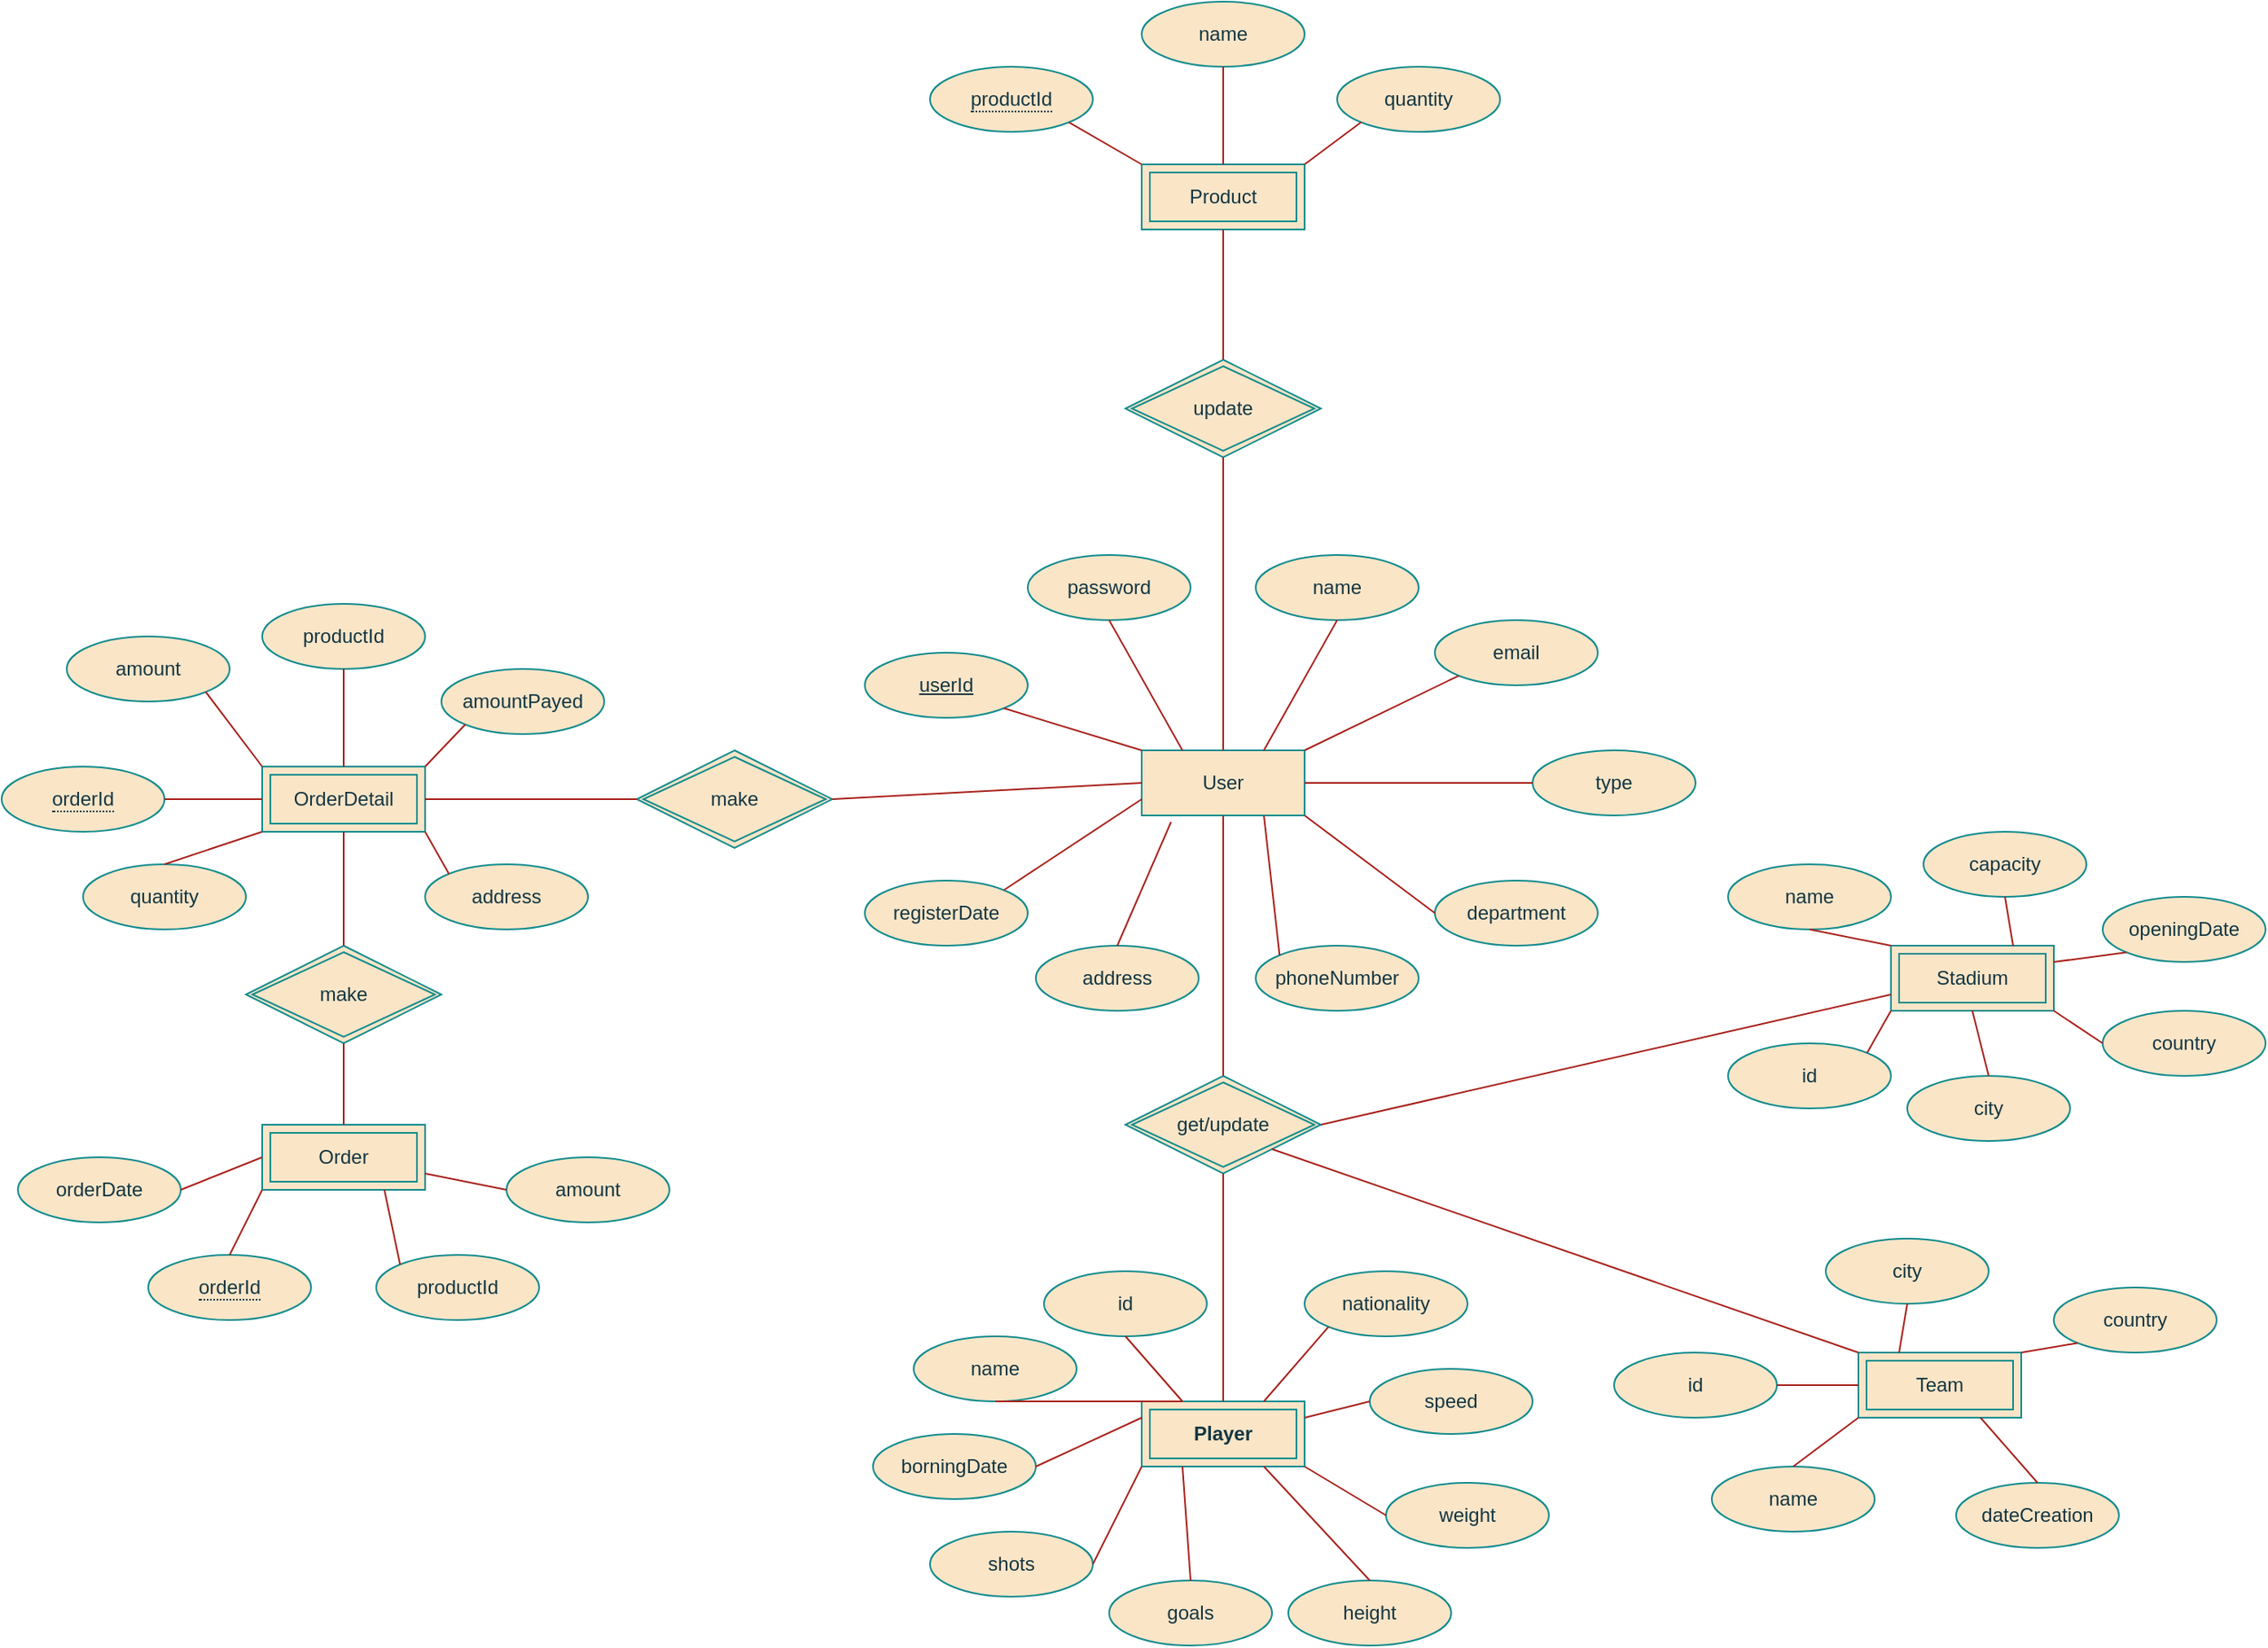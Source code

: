 <mxfile version="24.2.2" type="device">
  <diagram id="R2lEEEUBdFMjLlhIrx00" name="Page-1">
    <mxGraphModel dx="1730" dy="1560" grid="1" gridSize="10" guides="1" tooltips="1" connect="1" arrows="1" fold="1" page="1" pageScale="1" pageWidth="850" pageHeight="1100" math="0" shadow="0" extFonts="Permanent Marker^https://fonts.googleapis.com/css?family=Permanent+Marker">
      <root>
        <mxCell id="0" />
        <mxCell id="1" parent="0" />
        <mxCell id="wvMeahARw-6r3g2sjgQ3-2" value="OrderDetail" style="shape=ext;margin=3;double=1;whiteSpace=wrap;html=1;align=center;labelBackgroundColor=none;fillColor=#FAE5C7;strokeColor=#0F8B8D;fontColor=#143642;" parent="1" vertex="1">
          <mxGeometry x="-150" y="250" width="100" height="40" as="geometry" />
        </mxCell>
        <mxCell id="wvMeahARw-6r3g2sjgQ3-3" value="userId" style="ellipse;whiteSpace=wrap;html=1;align=center;fontStyle=4;labelBackgroundColor=none;fillColor=#FAE5C7;strokeColor=#0F8B8D;fontColor=#143642;" parent="1" vertex="1">
          <mxGeometry x="220" y="180" width="100" height="40" as="geometry" />
        </mxCell>
        <mxCell id="RIE68ldGOVfdl_ESXx0T-1" value="User" style="whiteSpace=wrap;html=1;align=center;labelBackgroundColor=none;fillColor=#FAE5C7;strokeColor=#0F8B8D;fontColor=#143642;" parent="1" vertex="1">
          <mxGeometry x="390" y="240" width="100" height="40" as="geometry" />
        </mxCell>
        <mxCell id="RIE68ldGOVfdl_ESXx0T-3" value="password" style="ellipse;whiteSpace=wrap;html=1;align=center;labelBackgroundColor=none;fillColor=#FAE5C7;strokeColor=#0F8B8D;fontColor=#143642;" parent="1" vertex="1">
          <mxGeometry x="320" y="120" width="100" height="40" as="geometry" />
        </mxCell>
        <mxCell id="RIE68ldGOVfdl_ESXx0T-4" value="name" style="ellipse;whiteSpace=wrap;html=1;align=center;labelBackgroundColor=none;fillColor=#FAE5C7;strokeColor=#0F8B8D;fontColor=#143642;" parent="1" vertex="1">
          <mxGeometry x="460" y="120" width="100" height="40" as="geometry" />
        </mxCell>
        <mxCell id="RIE68ldGOVfdl_ESXx0T-5" value="email" style="ellipse;whiteSpace=wrap;html=1;align=center;labelBackgroundColor=none;fillColor=#FAE5C7;strokeColor=#0F8B8D;fontColor=#143642;" parent="1" vertex="1">
          <mxGeometry x="570" y="160" width="100" height="40" as="geometry" />
        </mxCell>
        <mxCell id="RIE68ldGOVfdl_ESXx0T-6" value="registerDate" style="ellipse;whiteSpace=wrap;html=1;align=center;labelBackgroundColor=none;fillColor=#FAE5C7;strokeColor=#0F8B8D;fontColor=#143642;" parent="1" vertex="1">
          <mxGeometry x="220" y="320" width="100" height="40" as="geometry" />
        </mxCell>
        <mxCell id="RIE68ldGOVfdl_ESXx0T-7" value="address" style="ellipse;whiteSpace=wrap;html=1;align=center;labelBackgroundColor=none;fillColor=#FAE5C7;strokeColor=#0F8B8D;fontColor=#143642;" parent="1" vertex="1">
          <mxGeometry x="325" y="360" width="100" height="40" as="geometry" />
        </mxCell>
        <mxCell id="RIE68ldGOVfdl_ESXx0T-8" value="phoneNumber" style="ellipse;whiteSpace=wrap;html=1;align=center;labelBackgroundColor=none;fillColor=#FAE5C7;strokeColor=#0F8B8D;fontColor=#143642;" parent="1" vertex="1">
          <mxGeometry x="460" y="360" width="100" height="40" as="geometry" />
        </mxCell>
        <mxCell id="RIE68ldGOVfdl_ESXx0T-9" value="department" style="ellipse;whiteSpace=wrap;html=1;align=center;labelBackgroundColor=none;fillColor=#FAE5C7;strokeColor=#0F8B8D;fontColor=#143642;" parent="1" vertex="1">
          <mxGeometry x="570" y="320" width="100" height="40" as="geometry" />
        </mxCell>
        <mxCell id="RIE68ldGOVfdl_ESXx0T-10" value="type" style="ellipse;whiteSpace=wrap;html=1;align=center;labelBackgroundColor=none;fillColor=#FAE5C7;strokeColor=#0F8B8D;fontColor=#143642;" parent="1" vertex="1">
          <mxGeometry x="630" y="240" width="100" height="40" as="geometry" />
        </mxCell>
        <mxCell id="RIE68ldGOVfdl_ESXx0T-12" value="" style="endArrow=none;html=1;rounded=0;exitX=1;exitY=0;exitDx=0;exitDy=0;entryX=0;entryY=1;entryDx=0;entryDy=0;labelBackgroundColor=none;strokeColor=#A8201A;fontColor=default;" parent="1" source="RIE68ldGOVfdl_ESXx0T-1" target="RIE68ldGOVfdl_ESXx0T-5" edge="1">
          <mxGeometry relative="1" as="geometry">
            <mxPoint x="460" y="290" as="sourcePoint" />
            <mxPoint x="620" y="290" as="targetPoint" />
          </mxGeometry>
        </mxCell>
        <mxCell id="RIE68ldGOVfdl_ESXx0T-13" value="" style="endArrow=none;html=1;rounded=0;exitX=1;exitY=0.5;exitDx=0;exitDy=0;entryX=0;entryY=0.5;entryDx=0;entryDy=0;labelBackgroundColor=none;strokeColor=#A8201A;fontColor=default;" parent="1" source="RIE68ldGOVfdl_ESXx0T-1" target="RIE68ldGOVfdl_ESXx0T-10" edge="1">
          <mxGeometry relative="1" as="geometry">
            <mxPoint x="500" y="260" as="sourcePoint" />
            <mxPoint x="595" y="204" as="targetPoint" />
          </mxGeometry>
        </mxCell>
        <mxCell id="RIE68ldGOVfdl_ESXx0T-14" value="" style="endArrow=none;html=1;rounded=0;exitX=1;exitY=1;exitDx=0;exitDy=0;entryX=0;entryY=0.5;entryDx=0;entryDy=0;labelBackgroundColor=none;strokeColor=#A8201A;fontColor=default;" parent="1" source="RIE68ldGOVfdl_ESXx0T-1" target="RIE68ldGOVfdl_ESXx0T-9" edge="1">
          <mxGeometry relative="1" as="geometry">
            <mxPoint x="500" y="280" as="sourcePoint" />
            <mxPoint x="640" y="270" as="targetPoint" />
          </mxGeometry>
        </mxCell>
        <mxCell id="RIE68ldGOVfdl_ESXx0T-15" value="" style="endArrow=none;html=1;rounded=0;exitX=0.75;exitY=1;exitDx=0;exitDy=0;entryX=0;entryY=0;entryDx=0;entryDy=0;labelBackgroundColor=none;strokeColor=#A8201A;fontColor=default;" parent="1" source="RIE68ldGOVfdl_ESXx0T-1" target="RIE68ldGOVfdl_ESXx0T-8" edge="1">
          <mxGeometry relative="1" as="geometry">
            <mxPoint x="500" y="300" as="sourcePoint" />
            <mxPoint x="580" y="350" as="targetPoint" />
          </mxGeometry>
        </mxCell>
        <mxCell id="RIE68ldGOVfdl_ESXx0T-16" value="" style="endArrow=none;html=1;rounded=0;exitX=0.18;exitY=1.1;exitDx=0;exitDy=0;entryX=0.5;entryY=0;entryDx=0;entryDy=0;exitPerimeter=0;labelBackgroundColor=none;strokeColor=#A8201A;fontColor=default;" parent="1" source="RIE68ldGOVfdl_ESXx0T-1" target="RIE68ldGOVfdl_ESXx0T-7" edge="1">
          <mxGeometry relative="1" as="geometry">
            <mxPoint x="475" y="300" as="sourcePoint" />
            <mxPoint x="485" y="376" as="targetPoint" />
          </mxGeometry>
        </mxCell>
        <mxCell id="RIE68ldGOVfdl_ESXx0T-17" value="" style="endArrow=none;html=1;rounded=0;exitX=0;exitY=0.75;exitDx=0;exitDy=0;entryX=1;entryY=0;entryDx=0;entryDy=0;labelBackgroundColor=none;strokeColor=#A8201A;fontColor=default;" parent="1" source="RIE68ldGOVfdl_ESXx0T-1" target="RIE68ldGOVfdl_ESXx0T-6" edge="1">
          <mxGeometry relative="1" as="geometry">
            <mxPoint x="418" y="304" as="sourcePoint" />
            <mxPoint x="385" y="370" as="targetPoint" />
          </mxGeometry>
        </mxCell>
        <mxCell id="RIE68ldGOVfdl_ESXx0T-18" value="" style="endArrow=none;html=1;rounded=0;exitX=0;exitY=0;exitDx=0;exitDy=0;entryX=1;entryY=1;entryDx=0;entryDy=0;labelBackgroundColor=none;strokeColor=#A8201A;fontColor=default;" parent="1" source="RIE68ldGOVfdl_ESXx0T-1" target="wvMeahARw-6r3g2sjgQ3-3" edge="1">
          <mxGeometry relative="1" as="geometry">
            <mxPoint x="400" y="290" as="sourcePoint" />
            <mxPoint x="320" y="250" as="targetPoint" />
          </mxGeometry>
        </mxCell>
        <mxCell id="RIE68ldGOVfdl_ESXx0T-19" value="" style="endArrow=none;html=1;rounded=0;exitX=0.25;exitY=0;exitDx=0;exitDy=0;entryX=0.5;entryY=1;entryDx=0;entryDy=0;labelBackgroundColor=none;strokeColor=#A8201A;fontColor=default;" parent="1" source="RIE68ldGOVfdl_ESXx0T-1" target="RIE68ldGOVfdl_ESXx0T-3" edge="1">
          <mxGeometry relative="1" as="geometry">
            <mxPoint x="400" y="260" as="sourcePoint" />
            <mxPoint x="315" y="224" as="targetPoint" />
          </mxGeometry>
        </mxCell>
        <mxCell id="RIE68ldGOVfdl_ESXx0T-20" value="" style="endArrow=none;html=1;rounded=0;exitX=0.75;exitY=0;exitDx=0;exitDy=0;entryX=0.5;entryY=1;entryDx=0;entryDy=0;labelBackgroundColor=none;strokeColor=#A8201A;fontColor=default;" parent="1" source="RIE68ldGOVfdl_ESXx0T-1" target="RIE68ldGOVfdl_ESXx0T-4" edge="1">
          <mxGeometry relative="1" as="geometry">
            <mxPoint x="410" y="270" as="sourcePoint" />
            <mxPoint x="325" y="234" as="targetPoint" />
          </mxGeometry>
        </mxCell>
        <mxCell id="wvMeahARw-6r3g2sjgQ3-4" value="&lt;span style=&quot;border-bottom: 1px dotted&quot;&gt;orderId&lt;/span&gt;" style="ellipse;whiteSpace=wrap;html=1;align=center;labelBackgroundColor=none;fillColor=#FAE5C7;strokeColor=#0F8B8D;fontColor=#143642;" parent="1" vertex="1">
          <mxGeometry x="-310" y="250" width="100" height="40" as="geometry" />
        </mxCell>
        <mxCell id="wvMeahARw-6r3g2sjgQ3-5" value="productId" style="ellipse;whiteSpace=wrap;html=1;align=center;labelBackgroundColor=none;fillColor=#FAE5C7;strokeColor=#0F8B8D;fontColor=#143642;" parent="1" vertex="1">
          <mxGeometry x="-150" y="150" width="100" height="40" as="geometry" />
        </mxCell>
        <mxCell id="wvMeahARw-6r3g2sjgQ3-7" value="amountPayed" style="ellipse;whiteSpace=wrap;html=1;align=center;labelBackgroundColor=none;fillColor=#FAE5C7;strokeColor=#0F8B8D;fontColor=#143642;" parent="1" vertex="1">
          <mxGeometry x="-40" y="190" width="100" height="40" as="geometry" />
        </mxCell>
        <mxCell id="wvMeahARw-6r3g2sjgQ3-8" value="Order" style="shape=ext;margin=3;double=1;whiteSpace=wrap;html=1;align=center;labelBackgroundColor=none;fillColor=#FAE5C7;strokeColor=#0F8B8D;fontColor=#143642;" parent="1" vertex="1">
          <mxGeometry x="-150" y="470" width="100" height="40" as="geometry" />
        </mxCell>
        <mxCell id="wvMeahARw-6r3g2sjgQ3-9" value="&lt;span style=&quot;border-bottom: 1px dotted&quot;&gt;orderId&lt;/span&gt;" style="ellipse;whiteSpace=wrap;html=1;align=center;labelBackgroundColor=none;fillColor=#FAE5C7;strokeColor=#0F8B8D;fontColor=#143642;" parent="1" vertex="1">
          <mxGeometry x="-220" y="550" width="100" height="40" as="geometry" />
        </mxCell>
        <mxCell id="wvMeahARw-6r3g2sjgQ3-10" value="productId" style="ellipse;whiteSpace=wrap;html=1;align=center;labelBackgroundColor=none;fillColor=#FAE5C7;strokeColor=#0F8B8D;fontColor=#143642;" parent="1" vertex="1">
          <mxGeometry x="-80" y="550" width="100" height="40" as="geometry" />
        </mxCell>
        <mxCell id="wvMeahARw-6r3g2sjgQ3-11" value="orderDate" style="ellipse;whiteSpace=wrap;html=1;align=center;labelBackgroundColor=none;fillColor=#FAE5C7;strokeColor=#0F8B8D;fontColor=#143642;" parent="1" vertex="1">
          <mxGeometry x="-300" y="490" width="100" height="40" as="geometry" />
        </mxCell>
        <mxCell id="wvMeahARw-6r3g2sjgQ3-12" value="amount" style="ellipse;whiteSpace=wrap;html=1;align=center;labelBackgroundColor=none;fillColor=#FAE5C7;strokeColor=#0F8B8D;fontColor=#143642;" parent="1" vertex="1">
          <mxGeometry y="490" width="100" height="40" as="geometry" />
        </mxCell>
        <mxCell id="wvMeahARw-6r3g2sjgQ3-13" value="quantity" style="ellipse;whiteSpace=wrap;html=1;align=center;labelBackgroundColor=none;fillColor=#FAE5C7;strokeColor=#0F8B8D;fontColor=#143642;" parent="1" vertex="1">
          <mxGeometry x="-260" y="310" width="100" height="40" as="geometry" />
        </mxCell>
        <mxCell id="wvMeahARw-6r3g2sjgQ3-14" value="address" style="ellipse;whiteSpace=wrap;html=1;align=center;labelBackgroundColor=none;fillColor=#FAE5C7;strokeColor=#0F8B8D;fontColor=#143642;" parent="1" vertex="1">
          <mxGeometry x="-50" y="310" width="100" height="40" as="geometry" />
        </mxCell>
        <mxCell id="wvMeahARw-6r3g2sjgQ3-16" value="amount" style="ellipse;whiteSpace=wrap;html=1;align=center;labelBackgroundColor=none;fillColor=#FAE5C7;strokeColor=#0F8B8D;fontColor=#143642;" parent="1" vertex="1">
          <mxGeometry x="-270" y="170" width="100" height="40" as="geometry" />
        </mxCell>
        <mxCell id="wvMeahARw-6r3g2sjgQ3-18" value="" style="endArrow=none;html=1;rounded=0;exitX=1;exitY=1;exitDx=0;exitDy=0;entryX=0;entryY=0;entryDx=0;entryDy=0;labelBackgroundColor=none;strokeColor=#A8201A;fontColor=default;" parent="1" source="wvMeahARw-6r3g2sjgQ3-2" target="wvMeahARw-6r3g2sjgQ3-14" edge="1">
          <mxGeometry relative="1" as="geometry">
            <mxPoint x="-40" y="310" as="sourcePoint" />
            <mxPoint x="120" y="310" as="targetPoint" />
          </mxGeometry>
        </mxCell>
        <mxCell id="wvMeahARw-6r3g2sjgQ3-19" value="" style="endArrow=none;html=1;rounded=0;exitX=0;exitY=1;exitDx=0;exitDy=0;entryX=0.5;entryY=0;entryDx=0;entryDy=0;labelBackgroundColor=none;strokeColor=#A8201A;fontColor=default;" parent="1" source="wvMeahARw-6r3g2sjgQ3-2" target="wvMeahARw-6r3g2sjgQ3-13" edge="1">
          <mxGeometry relative="1" as="geometry">
            <mxPoint x="-40" y="300" as="sourcePoint" />
            <mxPoint x="-25" y="326" as="targetPoint" />
          </mxGeometry>
        </mxCell>
        <mxCell id="wvMeahARw-6r3g2sjgQ3-20" value="" style="endArrow=none;html=1;rounded=0;exitX=0;exitY=0.5;exitDx=0;exitDy=0;entryX=1;entryY=0.5;entryDx=0;entryDy=0;labelBackgroundColor=none;strokeColor=#A8201A;fontColor=default;" parent="1" source="wvMeahARw-6r3g2sjgQ3-2" target="wvMeahARw-6r3g2sjgQ3-4" edge="1">
          <mxGeometry relative="1" as="geometry">
            <mxPoint x="-140" y="300" as="sourcePoint" />
            <mxPoint x="-200" y="320" as="targetPoint" />
          </mxGeometry>
        </mxCell>
        <mxCell id="wvMeahARw-6r3g2sjgQ3-21" value="" style="endArrow=none;html=1;rounded=0;exitX=0;exitY=0;exitDx=0;exitDy=0;entryX=1;entryY=1;entryDx=0;entryDy=0;labelBackgroundColor=none;strokeColor=#A8201A;fontColor=default;" parent="1" source="wvMeahARw-6r3g2sjgQ3-2" target="wvMeahARw-6r3g2sjgQ3-16" edge="1">
          <mxGeometry relative="1" as="geometry">
            <mxPoint x="-140" y="280" as="sourcePoint" />
            <mxPoint x="-200" y="280" as="targetPoint" />
          </mxGeometry>
        </mxCell>
        <mxCell id="wvMeahARw-6r3g2sjgQ3-22" value="" style="endArrow=none;html=1;rounded=0;exitX=0.5;exitY=0;exitDx=0;exitDy=0;entryX=0.5;entryY=1;entryDx=0;entryDy=0;labelBackgroundColor=none;strokeColor=#A8201A;fontColor=default;" parent="1" source="wvMeahARw-6r3g2sjgQ3-2" target="wvMeahARw-6r3g2sjgQ3-5" edge="1">
          <mxGeometry relative="1" as="geometry">
            <mxPoint x="-140" y="260" as="sourcePoint" />
            <mxPoint x="-175" y="214" as="targetPoint" />
          </mxGeometry>
        </mxCell>
        <mxCell id="wvMeahARw-6r3g2sjgQ3-23" value="" style="endArrow=none;html=1;rounded=0;exitX=1;exitY=0;exitDx=0;exitDy=0;entryX=0;entryY=1;entryDx=0;entryDy=0;labelBackgroundColor=none;strokeColor=#A8201A;fontColor=default;" parent="1" source="wvMeahARw-6r3g2sjgQ3-2" target="wvMeahARw-6r3g2sjgQ3-7" edge="1">
          <mxGeometry relative="1" as="geometry">
            <mxPoint x="-90" y="260" as="sourcePoint" />
            <mxPoint x="-90" y="200" as="targetPoint" />
          </mxGeometry>
        </mxCell>
        <mxCell id="wvMeahARw-6r3g2sjgQ3-24" value="" style="endArrow=none;html=1;rounded=0;exitX=1;exitY=0.5;exitDx=0;exitDy=0;entryX=0;entryY=0.5;entryDx=0;entryDy=0;labelBackgroundColor=none;strokeColor=#A8201A;fontColor=default;" parent="1" source="wvMeahARw-6r3g2sjgQ3-11" target="wvMeahARw-6r3g2sjgQ3-8" edge="1">
          <mxGeometry relative="1" as="geometry">
            <mxPoint x="-90" y="420" as="sourcePoint" />
            <mxPoint x="-30" y="460" as="targetPoint" />
          </mxGeometry>
        </mxCell>
        <mxCell id="wvMeahARw-6r3g2sjgQ3-25" value="" style="endArrow=none;html=1;rounded=0;exitX=0.5;exitY=0;exitDx=0;exitDy=0;entryX=0;entryY=1;entryDx=0;entryDy=0;labelBackgroundColor=none;strokeColor=#A8201A;fontColor=default;" parent="1" source="wvMeahARw-6r3g2sjgQ3-9" target="wvMeahARw-6r3g2sjgQ3-8" edge="1">
          <mxGeometry relative="1" as="geometry">
            <mxPoint x="-190" y="520" as="sourcePoint" />
            <mxPoint x="-130" y="520" as="targetPoint" />
          </mxGeometry>
        </mxCell>
        <mxCell id="wvMeahARw-6r3g2sjgQ3-26" value="" style="endArrow=none;html=1;rounded=0;exitX=0;exitY=0;exitDx=0;exitDy=0;entryX=0.75;entryY=1;entryDx=0;entryDy=0;labelBackgroundColor=none;strokeColor=#A8201A;fontColor=default;" parent="1" source="wvMeahARw-6r3g2sjgQ3-10" target="wvMeahARw-6r3g2sjgQ3-8" edge="1">
          <mxGeometry relative="1" as="geometry">
            <mxPoint x="-160" y="560" as="sourcePoint" />
            <mxPoint x="-140" y="520" as="targetPoint" />
          </mxGeometry>
        </mxCell>
        <mxCell id="wvMeahARw-6r3g2sjgQ3-27" value="" style="endArrow=none;html=1;rounded=0;exitX=0;exitY=0.5;exitDx=0;exitDy=0;entryX=1;entryY=0.75;entryDx=0;entryDy=0;labelBackgroundColor=none;strokeColor=#A8201A;fontColor=default;" parent="1" source="wvMeahARw-6r3g2sjgQ3-12" target="wvMeahARw-6r3g2sjgQ3-8" edge="1">
          <mxGeometry relative="1" as="geometry">
            <mxPoint x="-55" y="566" as="sourcePoint" />
            <mxPoint x="-65" y="520" as="targetPoint" />
          </mxGeometry>
        </mxCell>
        <mxCell id="wvMeahARw-6r3g2sjgQ3-28" value="make" style="shape=rhombus;double=1;perimeter=rhombusPerimeter;whiteSpace=wrap;html=1;align=center;labelBackgroundColor=none;fillColor=#FAE5C7;strokeColor=#0F8B8D;fontColor=#143642;" parent="1" vertex="1">
          <mxGeometry x="-160" y="360" width="120" height="60" as="geometry" />
        </mxCell>
        <mxCell id="wvMeahARw-6r3g2sjgQ3-29" value="make" style="shape=rhombus;double=1;perimeter=rhombusPerimeter;whiteSpace=wrap;html=1;align=center;labelBackgroundColor=none;fillColor=#FAE5C7;strokeColor=#0F8B8D;fontColor=#143642;" parent="1" vertex="1">
          <mxGeometry x="80" y="240" width="120" height="60" as="geometry" />
        </mxCell>
        <mxCell id="wvMeahARw-6r3g2sjgQ3-30" value="" style="endArrow=none;html=1;rounded=0;exitX=0.5;exitY=0;exitDx=0;exitDy=0;entryX=0.5;entryY=1;entryDx=0;entryDy=0;labelBackgroundColor=none;strokeColor=#A8201A;fontColor=default;" parent="1" source="wvMeahARw-6r3g2sjgQ3-8" target="wvMeahARw-6r3g2sjgQ3-28" edge="1">
          <mxGeometry relative="1" as="geometry">
            <mxPoint x="-40" y="370" as="sourcePoint" />
            <mxPoint x="120" y="370" as="targetPoint" />
          </mxGeometry>
        </mxCell>
        <mxCell id="wvMeahARw-6r3g2sjgQ3-31" value="" style="endArrow=none;html=1;rounded=0;exitX=0.5;exitY=0;exitDx=0;exitDy=0;entryX=0.5;entryY=1;entryDx=0;entryDy=0;labelBackgroundColor=none;strokeColor=#A8201A;fontColor=default;" parent="1" source="wvMeahARw-6r3g2sjgQ3-28" target="wvMeahARw-6r3g2sjgQ3-2" edge="1">
          <mxGeometry relative="1" as="geometry">
            <mxPoint x="-90" y="480" as="sourcePoint" />
            <mxPoint x="-90" y="430" as="targetPoint" />
          </mxGeometry>
        </mxCell>
        <mxCell id="wvMeahARw-6r3g2sjgQ3-32" value="" style="endArrow=none;html=1;rounded=0;exitX=1;exitY=0.5;exitDx=0;exitDy=0;entryX=0;entryY=0.5;entryDx=0;entryDy=0;labelBackgroundColor=none;strokeColor=#A8201A;fontColor=default;" parent="1" source="wvMeahARw-6r3g2sjgQ3-2" target="wvMeahARw-6r3g2sjgQ3-29" edge="1">
          <mxGeometry relative="1" as="geometry">
            <mxPoint x="-130" y="340" as="sourcePoint" />
            <mxPoint x="-130" y="270" as="targetPoint" />
          </mxGeometry>
        </mxCell>
        <mxCell id="wvMeahARw-6r3g2sjgQ3-33" value="" style="endArrow=none;html=1;rounded=0;entryX=0;entryY=0.5;entryDx=0;entryDy=0;exitX=1;exitY=0.5;exitDx=0;exitDy=0;labelBackgroundColor=none;strokeColor=#A8201A;fontColor=default;" parent="1" source="wvMeahARw-6r3g2sjgQ3-29" target="RIE68ldGOVfdl_ESXx0T-1" edge="1">
          <mxGeometry relative="1" as="geometry">
            <mxPoint x="200" y="280" as="sourcePoint" />
            <mxPoint x="330" y="280" as="targetPoint" />
          </mxGeometry>
        </mxCell>
        <mxCell id="wvMeahARw-6r3g2sjgQ3-34" value="Product" style="shape=ext;margin=3;double=1;whiteSpace=wrap;html=1;align=center;labelBackgroundColor=none;fillColor=#FAE5C7;strokeColor=#0F8B8D;fontColor=#143642;" parent="1" vertex="1">
          <mxGeometry x="390" y="-120" width="100" height="40" as="geometry" />
        </mxCell>
        <mxCell id="wvMeahARw-6r3g2sjgQ3-35" value="&lt;span style=&quot;border-bottom: 1px dotted&quot;&gt;productId&lt;/span&gt;" style="ellipse;whiteSpace=wrap;html=1;align=center;labelBackgroundColor=none;fillColor=#FAE5C7;strokeColor=#0F8B8D;fontColor=#143642;" parent="1" vertex="1">
          <mxGeometry x="260" y="-180" width="100" height="40" as="geometry" />
        </mxCell>
        <mxCell id="wvMeahARw-6r3g2sjgQ3-36" value="name" style="ellipse;whiteSpace=wrap;html=1;align=center;labelBackgroundColor=none;fillColor=#FAE5C7;strokeColor=#0F8B8D;fontColor=#143642;" parent="1" vertex="1">
          <mxGeometry x="390" y="-220" width="100" height="40" as="geometry" />
        </mxCell>
        <mxCell id="wvMeahARw-6r3g2sjgQ3-37" value="quantity" style="ellipse;whiteSpace=wrap;html=1;align=center;labelBackgroundColor=none;fillColor=#FAE5C7;strokeColor=#0F8B8D;fontColor=#143642;" parent="1" vertex="1">
          <mxGeometry x="510" y="-180" width="100" height="40" as="geometry" />
        </mxCell>
        <mxCell id="wvMeahARw-6r3g2sjgQ3-38" value="" style="endArrow=none;html=1;rounded=0;entryX=0;entryY=1;entryDx=0;entryDy=0;exitX=1;exitY=0;exitDx=0;exitDy=0;labelBackgroundColor=none;strokeColor=#A8201A;fontColor=default;" parent="1" source="wvMeahARw-6r3g2sjgQ3-34" target="wvMeahARw-6r3g2sjgQ3-37" edge="1">
          <mxGeometry relative="1" as="geometry">
            <mxPoint x="430" y="-110" as="sourcePoint" />
            <mxPoint x="590" y="-110" as="targetPoint" />
          </mxGeometry>
        </mxCell>
        <mxCell id="wvMeahARw-6r3g2sjgQ3-39" value="" style="endArrow=none;html=1;rounded=0;entryX=0.5;entryY=1;entryDx=0;entryDy=0;exitX=0.5;exitY=0;exitDx=0;exitDy=0;labelBackgroundColor=none;strokeColor=#A8201A;fontColor=default;" parent="1" source="wvMeahARw-6r3g2sjgQ3-34" target="wvMeahARw-6r3g2sjgQ3-36" edge="1">
          <mxGeometry relative="1" as="geometry">
            <mxPoint x="500" y="-110" as="sourcePoint" />
            <mxPoint x="535" y="-136" as="targetPoint" />
          </mxGeometry>
        </mxCell>
        <mxCell id="wvMeahARw-6r3g2sjgQ3-40" value="" style="endArrow=none;html=1;rounded=0;entryX=1;entryY=1;entryDx=0;entryDy=0;exitX=0;exitY=0;exitDx=0;exitDy=0;labelBackgroundColor=none;strokeColor=#A8201A;fontColor=default;" parent="1" source="wvMeahARw-6r3g2sjgQ3-34" target="wvMeahARw-6r3g2sjgQ3-35" edge="1">
          <mxGeometry relative="1" as="geometry">
            <mxPoint x="450" y="-110" as="sourcePoint" />
            <mxPoint x="450" y="-170" as="targetPoint" />
          </mxGeometry>
        </mxCell>
        <mxCell id="wvMeahARw-6r3g2sjgQ3-41" value="update" style="shape=rhombus;double=1;perimeter=rhombusPerimeter;whiteSpace=wrap;html=1;align=center;labelBackgroundColor=none;fillColor=#FAE5C7;strokeColor=#0F8B8D;fontColor=#143642;" parent="1" vertex="1">
          <mxGeometry x="380" width="120" height="60" as="geometry" />
        </mxCell>
        <mxCell id="wvMeahARw-6r3g2sjgQ3-42" value="" style="endArrow=none;html=1;rounded=0;entryX=0.5;entryY=1;entryDx=0;entryDy=0;exitX=0.5;exitY=0;exitDx=0;exitDy=0;labelBackgroundColor=none;strokeColor=#A8201A;fontColor=default;" parent="1" source="wvMeahARw-6r3g2sjgQ3-41" target="wvMeahARw-6r3g2sjgQ3-34" edge="1">
          <mxGeometry relative="1" as="geometry">
            <mxPoint x="360" y="60" as="sourcePoint" />
            <mxPoint x="520" y="60" as="targetPoint" />
          </mxGeometry>
        </mxCell>
        <mxCell id="wvMeahARw-6r3g2sjgQ3-43" value="" style="endArrow=none;html=1;rounded=0;entryX=0.5;entryY=1;entryDx=0;entryDy=0;exitX=0.5;exitY=0;exitDx=0;exitDy=0;labelBackgroundColor=none;strokeColor=#A8201A;fontColor=default;" parent="1" source="RIE68ldGOVfdl_ESXx0T-1" target="wvMeahARw-6r3g2sjgQ3-41" edge="1">
          <mxGeometry relative="1" as="geometry">
            <mxPoint x="450" y="10" as="sourcePoint" />
            <mxPoint x="450" y="-70" as="targetPoint" />
          </mxGeometry>
        </mxCell>
        <mxCell id="wvMeahARw-6r3g2sjgQ3-44" value="Player" style="shape=ext;margin=3;double=1;whiteSpace=wrap;html=1;align=center;fontStyle=1;labelBackgroundColor=none;fillColor=#FAE5C7;strokeColor=#0F8B8D;fontColor=#143642;" parent="1" vertex="1">
          <mxGeometry x="390" y="640" width="100" height="40" as="geometry" />
        </mxCell>
        <mxCell id="wvMeahARw-6r3g2sjgQ3-45" value="get/update" style="shape=rhombus;double=1;perimeter=rhombusPerimeter;whiteSpace=wrap;html=1;align=center;labelBackgroundColor=none;fillColor=#FAE5C7;strokeColor=#0F8B8D;fontColor=#143642;" parent="1" vertex="1">
          <mxGeometry x="380" y="440" width="120" height="60" as="geometry" />
        </mxCell>
        <mxCell id="wvMeahARw-6r3g2sjgQ3-46" value="Stadium" style="shape=ext;margin=3;double=1;whiteSpace=wrap;html=1;align=center;labelBackgroundColor=none;fillColor=#FAE5C7;strokeColor=#0F8B8D;fontColor=#143642;" parent="1" vertex="1">
          <mxGeometry x="850" y="360" width="100" height="40" as="geometry" />
        </mxCell>
        <mxCell id="wvMeahARw-6r3g2sjgQ3-47" value="Team" style="shape=ext;margin=3;double=1;whiteSpace=wrap;html=1;align=center;labelBackgroundColor=none;fillColor=#FAE5C7;strokeColor=#0F8B8D;fontColor=#143642;" parent="1" vertex="1">
          <mxGeometry x="830" y="610" width="100" height="40" as="geometry" />
        </mxCell>
        <mxCell id="wvMeahARw-6r3g2sjgQ3-49" value="name" style="ellipse;whiteSpace=wrap;html=1;align=center;labelBackgroundColor=none;fillColor=#FAE5C7;strokeColor=#0F8B8D;fontColor=#143642;" parent="1" vertex="1">
          <mxGeometry x="250" y="600" width="100" height="40" as="geometry" />
        </mxCell>
        <mxCell id="wvMeahARw-6r3g2sjgQ3-50" value="borningDate" style="ellipse;whiteSpace=wrap;html=1;align=center;labelBackgroundColor=none;fillColor=#FAE5C7;strokeColor=#0F8B8D;fontColor=#143642;" parent="1" vertex="1">
          <mxGeometry x="225" y="660" width="100" height="40" as="geometry" />
        </mxCell>
        <mxCell id="wvMeahARw-6r3g2sjgQ3-51" value="shots" style="ellipse;whiteSpace=wrap;html=1;align=center;labelBackgroundColor=none;fillColor=#FAE5C7;strokeColor=#0F8B8D;fontColor=#143642;" parent="1" vertex="1">
          <mxGeometry x="260" y="720" width="100" height="40" as="geometry" />
        </mxCell>
        <mxCell id="wvMeahARw-6r3g2sjgQ3-52" value="goals" style="ellipse;whiteSpace=wrap;html=1;align=center;labelBackgroundColor=none;fillColor=#FAE5C7;strokeColor=#0F8B8D;fontColor=#143642;" parent="1" vertex="1">
          <mxGeometry x="370" y="750" width="100" height="40" as="geometry" />
        </mxCell>
        <mxCell id="wvMeahARw-6r3g2sjgQ3-53" value="height" style="ellipse;whiteSpace=wrap;html=1;align=center;labelBackgroundColor=none;fillColor=#FAE5C7;strokeColor=#0F8B8D;fontColor=#143642;" parent="1" vertex="1">
          <mxGeometry x="480" y="750" width="100" height="40" as="geometry" />
        </mxCell>
        <mxCell id="wvMeahARw-6r3g2sjgQ3-54" value="weight" style="ellipse;whiteSpace=wrap;html=1;align=center;labelBackgroundColor=none;fillColor=#FAE5C7;strokeColor=#0F8B8D;fontColor=#143642;" parent="1" vertex="1">
          <mxGeometry x="540" y="690" width="100" height="40" as="geometry" />
        </mxCell>
        <mxCell id="wvMeahARw-6r3g2sjgQ3-55" value="speed" style="ellipse;whiteSpace=wrap;html=1;align=center;labelBackgroundColor=none;fillColor=#FAE5C7;strokeColor=#0F8B8D;fontColor=#143642;" parent="1" vertex="1">
          <mxGeometry x="530" y="620" width="100" height="40" as="geometry" />
        </mxCell>
        <mxCell id="wvMeahARw-6r3g2sjgQ3-56" value="nationality" style="ellipse;whiteSpace=wrap;html=1;align=center;labelBackgroundColor=none;fillColor=#FAE5C7;strokeColor=#0F8B8D;fontColor=#143642;" parent="1" vertex="1">
          <mxGeometry x="490" y="560" width="100" height="40" as="geometry" />
        </mxCell>
        <mxCell id="wvMeahARw-6r3g2sjgQ3-57" value="" style="endArrow=none;html=1;rounded=0;entryX=0;entryY=1;entryDx=0;entryDy=0;exitX=0.75;exitY=0;exitDx=0;exitDy=0;labelBackgroundColor=none;strokeColor=#A8201A;fontColor=default;" parent="1" source="wvMeahARw-6r3g2sjgQ3-44" target="wvMeahARw-6r3g2sjgQ3-56" edge="1">
          <mxGeometry relative="1" as="geometry">
            <mxPoint x="340" y="650" as="sourcePoint" />
            <mxPoint x="500" y="650" as="targetPoint" />
          </mxGeometry>
        </mxCell>
        <mxCell id="wvMeahARw-6r3g2sjgQ3-58" value="" style="endArrow=none;html=1;rounded=0;entryX=0;entryY=0.5;entryDx=0;entryDy=0;exitX=1;exitY=0.25;exitDx=0;exitDy=0;labelBackgroundColor=none;strokeColor=#A8201A;fontColor=default;" parent="1" source="wvMeahARw-6r3g2sjgQ3-44" target="wvMeahARw-6r3g2sjgQ3-55" edge="1">
          <mxGeometry relative="1" as="geometry">
            <mxPoint x="475" y="650" as="sourcePoint" />
            <mxPoint x="515" y="604" as="targetPoint" />
          </mxGeometry>
        </mxCell>
        <mxCell id="wvMeahARw-6r3g2sjgQ3-59" value="" style="endArrow=none;html=1;rounded=0;entryX=0;entryY=0.5;entryDx=0;entryDy=0;exitX=1;exitY=1;exitDx=0;exitDy=0;labelBackgroundColor=none;strokeColor=#A8201A;fontColor=default;" parent="1" source="wvMeahARw-6r3g2sjgQ3-44" target="wvMeahARw-6r3g2sjgQ3-54" edge="1">
          <mxGeometry relative="1" as="geometry">
            <mxPoint x="500" y="650" as="sourcePoint" />
            <mxPoint x="540" y="650" as="targetPoint" />
          </mxGeometry>
        </mxCell>
        <mxCell id="wvMeahARw-6r3g2sjgQ3-60" value="" style="endArrow=none;html=1;rounded=0;entryX=0.5;entryY=0;entryDx=0;entryDy=0;exitX=0.75;exitY=1;exitDx=0;exitDy=0;labelBackgroundColor=none;strokeColor=#A8201A;fontColor=default;" parent="1" source="wvMeahARw-6r3g2sjgQ3-44" target="wvMeahARw-6r3g2sjgQ3-53" edge="1">
          <mxGeometry relative="1" as="geometry">
            <mxPoint x="500" y="690" as="sourcePoint" />
            <mxPoint x="550" y="720" as="targetPoint" />
          </mxGeometry>
        </mxCell>
        <mxCell id="wvMeahARw-6r3g2sjgQ3-61" value="" style="endArrow=none;html=1;rounded=0;entryX=0.5;entryY=0;entryDx=0;entryDy=0;exitX=0.25;exitY=1;exitDx=0;exitDy=0;labelBackgroundColor=none;strokeColor=#A8201A;fontColor=default;" parent="1" source="wvMeahARw-6r3g2sjgQ3-44" target="wvMeahARw-6r3g2sjgQ3-52" edge="1">
          <mxGeometry relative="1" as="geometry">
            <mxPoint x="475" y="690" as="sourcePoint" />
            <mxPoint x="500" y="750" as="targetPoint" />
          </mxGeometry>
        </mxCell>
        <mxCell id="wvMeahARw-6r3g2sjgQ3-62" value="" style="endArrow=none;html=1;rounded=0;entryX=1;entryY=0.5;entryDx=0;entryDy=0;exitX=0;exitY=1;exitDx=0;exitDy=0;labelBackgroundColor=none;strokeColor=#A8201A;fontColor=default;" parent="1" source="wvMeahARw-6r3g2sjgQ3-44" target="wvMeahARw-6r3g2sjgQ3-51" edge="1">
          <mxGeometry relative="1" as="geometry">
            <mxPoint x="425" y="690" as="sourcePoint" />
            <mxPoint x="380" y="750" as="targetPoint" />
          </mxGeometry>
        </mxCell>
        <mxCell id="wvMeahARw-6r3g2sjgQ3-63" value="" style="endArrow=none;html=1;rounded=0;entryX=1;entryY=0.5;entryDx=0;entryDy=0;exitX=0;exitY=0.25;exitDx=0;exitDy=0;labelBackgroundColor=none;strokeColor=#A8201A;fontColor=default;" parent="1" source="wvMeahARw-6r3g2sjgQ3-44" target="wvMeahARw-6r3g2sjgQ3-50" edge="1">
          <mxGeometry relative="1" as="geometry">
            <mxPoint x="400" y="690" as="sourcePoint" />
            <mxPoint x="350" y="710" as="targetPoint" />
          </mxGeometry>
        </mxCell>
        <mxCell id="wvMeahARw-6r3g2sjgQ3-64" value="" style="endArrow=none;html=1;rounded=0;entryX=0.5;entryY=1;entryDx=0;entryDy=0;exitX=0.25;exitY=0;exitDx=0;exitDy=0;labelBackgroundColor=none;strokeColor=#A8201A;fontColor=default;" parent="1" source="wvMeahARw-6r3g2sjgQ3-44" target="wvMeahARw-6r3g2sjgQ3-49" edge="1">
          <mxGeometry relative="1" as="geometry">
            <mxPoint x="400" y="660" as="sourcePoint" />
            <mxPoint x="350" y="650" as="targetPoint" />
          </mxGeometry>
        </mxCell>
        <mxCell id="wvMeahARw-6r3g2sjgQ3-65" value="" style="endArrow=none;html=1;rounded=0;entryX=0.5;entryY=1;entryDx=0;entryDy=0;exitX=0.5;exitY=0;exitDx=0;exitDy=0;labelBackgroundColor=none;strokeColor=#A8201A;fontColor=default;" parent="1" source="wvMeahARw-6r3g2sjgQ3-44" target="wvMeahARw-6r3g2sjgQ3-45" edge="1">
          <mxGeometry relative="1" as="geometry">
            <mxPoint x="425" y="650" as="sourcePoint" />
            <mxPoint x="370" y="610" as="targetPoint" />
          </mxGeometry>
        </mxCell>
        <mxCell id="wvMeahARw-6r3g2sjgQ3-66" value="" style="endArrow=none;html=1;rounded=0;entryX=0.5;entryY=1;entryDx=0;entryDy=0;exitX=0.5;exitY=0;exitDx=0;exitDy=0;labelBackgroundColor=none;strokeColor=#A8201A;fontColor=default;" parent="1" source="wvMeahARw-6r3g2sjgQ3-45" target="RIE68ldGOVfdl_ESXx0T-1" edge="1">
          <mxGeometry relative="1" as="geometry">
            <mxPoint x="450" y="650" as="sourcePoint" />
            <mxPoint x="450" y="510" as="targetPoint" />
          </mxGeometry>
        </mxCell>
        <mxCell id="wvMeahARw-6r3g2sjgQ3-67" value="name" style="ellipse;whiteSpace=wrap;html=1;align=center;labelBackgroundColor=none;fillColor=#FAE5C7;strokeColor=#0F8B8D;fontColor=#143642;" parent="1" vertex="1">
          <mxGeometry x="740" y="680" width="100" height="40" as="geometry" />
        </mxCell>
        <mxCell id="wvMeahARw-6r3g2sjgQ3-68" value="dateCreation" style="ellipse;whiteSpace=wrap;html=1;align=center;labelBackgroundColor=none;fillColor=#FAE5C7;strokeColor=#0F8B8D;fontColor=#143642;" parent="1" vertex="1">
          <mxGeometry x="890" y="690" width="100" height="40" as="geometry" />
        </mxCell>
        <mxCell id="wvMeahARw-6r3g2sjgQ3-69" value="country" style="ellipse;whiteSpace=wrap;html=1;align=center;labelBackgroundColor=none;fillColor=#FAE5C7;strokeColor=#0F8B8D;fontColor=#143642;" parent="1" vertex="1">
          <mxGeometry x="950" y="570" width="100" height="40" as="geometry" />
        </mxCell>
        <mxCell id="wvMeahARw-6r3g2sjgQ3-70" value="city" style="ellipse;whiteSpace=wrap;html=1;align=center;labelBackgroundColor=none;fillColor=#FAE5C7;strokeColor=#0F8B8D;fontColor=#143642;" parent="1" vertex="1">
          <mxGeometry x="810" y="540" width="100" height="40" as="geometry" />
        </mxCell>
        <mxCell id="wvMeahARw-6r3g2sjgQ3-72" value="" style="endArrow=none;html=1;rounded=0;exitX=0.5;exitY=0;exitDx=0;exitDy=0;entryX=0;entryY=1;entryDx=0;entryDy=0;labelBackgroundColor=none;strokeColor=#A8201A;fontColor=default;" parent="1" source="wvMeahARw-6r3g2sjgQ3-67" target="wvMeahARw-6r3g2sjgQ3-47" edge="1">
          <mxGeometry relative="1" as="geometry">
            <mxPoint x="690" y="600" as="sourcePoint" />
            <mxPoint x="850" y="600" as="targetPoint" />
          </mxGeometry>
        </mxCell>
        <mxCell id="wvMeahARw-6r3g2sjgQ3-73" value="" style="endArrow=none;html=1;rounded=0;exitX=0.5;exitY=0;exitDx=0;exitDy=0;entryX=0.75;entryY=1;entryDx=0;entryDy=0;labelBackgroundColor=none;strokeColor=#A8201A;fontColor=default;" parent="1" source="wvMeahARw-6r3g2sjgQ3-68" target="wvMeahARw-6r3g2sjgQ3-47" edge="1">
          <mxGeometry relative="1" as="geometry">
            <mxPoint x="800" y="690" as="sourcePoint" />
            <mxPoint x="840" y="660" as="targetPoint" />
          </mxGeometry>
        </mxCell>
        <mxCell id="wvMeahARw-6r3g2sjgQ3-74" value="" style="endArrow=none;html=1;rounded=0;exitX=0;exitY=1;exitDx=0;exitDy=0;entryX=1;entryY=0;entryDx=0;entryDy=0;labelBackgroundColor=none;strokeColor=#A8201A;fontColor=default;" parent="1" source="wvMeahARw-6r3g2sjgQ3-69" target="wvMeahARw-6r3g2sjgQ3-47" edge="1">
          <mxGeometry relative="1" as="geometry">
            <mxPoint x="950" y="700" as="sourcePoint" />
            <mxPoint x="915" y="660" as="targetPoint" />
          </mxGeometry>
        </mxCell>
        <mxCell id="wvMeahARw-6r3g2sjgQ3-75" value="" style="endArrow=none;html=1;rounded=0;exitX=0.5;exitY=1;exitDx=0;exitDy=0;entryX=0.25;entryY=0;entryDx=0;entryDy=0;labelBackgroundColor=none;strokeColor=#A8201A;fontColor=default;" parent="1" source="wvMeahARw-6r3g2sjgQ3-70" target="wvMeahARw-6r3g2sjgQ3-47" edge="1">
          <mxGeometry relative="1" as="geometry">
            <mxPoint x="975" y="614" as="sourcePoint" />
            <mxPoint x="940" y="620" as="targetPoint" />
          </mxGeometry>
        </mxCell>
        <mxCell id="wvMeahARw-6r3g2sjgQ3-76" value="" style="endArrow=none;html=1;rounded=0;exitX=1;exitY=1;exitDx=0;exitDy=0;entryX=0;entryY=0;entryDx=0;entryDy=0;labelBackgroundColor=none;strokeColor=#A8201A;fontColor=default;" parent="1" source="wvMeahARw-6r3g2sjgQ3-45" target="wvMeahARw-6r3g2sjgQ3-47" edge="1">
          <mxGeometry relative="1" as="geometry">
            <mxPoint x="870" y="590" as="sourcePoint" />
            <mxPoint x="865" y="620" as="targetPoint" />
          </mxGeometry>
        </mxCell>
        <mxCell id="wvMeahARw-6r3g2sjgQ3-77" value="name" style="ellipse;whiteSpace=wrap;html=1;align=center;labelBackgroundColor=none;fillColor=#FAE5C7;strokeColor=#0F8B8D;fontColor=#143642;" parent="1" vertex="1">
          <mxGeometry x="750" y="310" width="100" height="40" as="geometry" />
        </mxCell>
        <mxCell id="wvMeahARw-6r3g2sjgQ3-78" value="capacity" style="ellipse;whiteSpace=wrap;html=1;align=center;labelBackgroundColor=none;fillColor=#FAE5C7;strokeColor=#0F8B8D;fontColor=#143642;" parent="1" vertex="1">
          <mxGeometry x="870" y="290" width="100" height="40" as="geometry" />
        </mxCell>
        <mxCell id="wvMeahARw-6r3g2sjgQ3-79" value="openingDate" style="ellipse;whiteSpace=wrap;html=1;align=center;labelBackgroundColor=none;fillColor=#FAE5C7;strokeColor=#0F8B8D;fontColor=#143642;" parent="1" vertex="1">
          <mxGeometry x="980" y="330" width="100" height="40" as="geometry" />
        </mxCell>
        <mxCell id="wvMeahARw-6r3g2sjgQ3-80" value="country" style="ellipse;whiteSpace=wrap;html=1;align=center;labelBackgroundColor=none;fillColor=#FAE5C7;strokeColor=#0F8B8D;fontColor=#143642;" parent="1" vertex="1">
          <mxGeometry x="980" y="400" width="100" height="40" as="geometry" />
        </mxCell>
        <mxCell id="wvMeahARw-6r3g2sjgQ3-81" value="city" style="ellipse;whiteSpace=wrap;html=1;align=center;labelBackgroundColor=none;fillColor=#FAE5C7;strokeColor=#0F8B8D;fontColor=#143642;" parent="1" vertex="1">
          <mxGeometry x="860" y="440" width="100" height="40" as="geometry" />
        </mxCell>
        <mxCell id="wvMeahARw-6r3g2sjgQ3-82" value="" style="endArrow=none;html=1;rounded=0;exitX=1;exitY=0.5;exitDx=0;exitDy=0;entryX=0;entryY=0.75;entryDx=0;entryDy=0;labelBackgroundColor=none;strokeColor=#A8201A;fontColor=default;" parent="1" source="wvMeahARw-6r3g2sjgQ3-45" target="wvMeahARw-6r3g2sjgQ3-46" edge="1">
          <mxGeometry relative="1" as="geometry">
            <mxPoint x="670" y="410" as="sourcePoint" />
            <mxPoint x="830" y="410" as="targetPoint" />
          </mxGeometry>
        </mxCell>
        <mxCell id="wvMeahARw-6r3g2sjgQ3-83" value="" style="endArrow=none;html=1;rounded=0;exitX=0.5;exitY=1;exitDx=0;exitDy=0;entryX=0;entryY=0;entryDx=0;entryDy=0;labelBackgroundColor=none;strokeColor=#A8201A;fontColor=default;" parent="1" source="wvMeahARw-6r3g2sjgQ3-77" target="wvMeahARw-6r3g2sjgQ3-46" edge="1">
          <mxGeometry relative="1" as="geometry">
            <mxPoint x="510" y="480" as="sourcePoint" />
            <mxPoint x="860" y="400" as="targetPoint" />
          </mxGeometry>
        </mxCell>
        <mxCell id="wvMeahARw-6r3g2sjgQ3-84" value="" style="endArrow=none;html=1;rounded=0;exitX=0.5;exitY=1;exitDx=0;exitDy=0;entryX=0.75;entryY=0;entryDx=0;entryDy=0;labelBackgroundColor=none;strokeColor=#A8201A;fontColor=default;" parent="1" source="wvMeahARw-6r3g2sjgQ3-78" target="wvMeahARw-6r3g2sjgQ3-46" edge="1">
          <mxGeometry relative="1" as="geometry">
            <mxPoint x="810" y="360" as="sourcePoint" />
            <mxPoint x="860" y="370" as="targetPoint" />
          </mxGeometry>
        </mxCell>
        <mxCell id="wvMeahARw-6r3g2sjgQ3-85" value="" style="endArrow=none;html=1;rounded=0;exitX=0;exitY=1;exitDx=0;exitDy=0;entryX=1;entryY=0.25;entryDx=0;entryDy=0;labelBackgroundColor=none;strokeColor=#A8201A;fontColor=default;" parent="1" source="wvMeahARw-6r3g2sjgQ3-79" target="wvMeahARw-6r3g2sjgQ3-46" edge="1">
          <mxGeometry relative="1" as="geometry">
            <mxPoint x="930" y="340" as="sourcePoint" />
            <mxPoint x="935" y="370" as="targetPoint" />
          </mxGeometry>
        </mxCell>
        <mxCell id="wvMeahARw-6r3g2sjgQ3-86" value="" style="endArrow=none;html=1;rounded=0;exitX=0;exitY=0.5;exitDx=0;exitDy=0;entryX=1;entryY=1;entryDx=0;entryDy=0;labelBackgroundColor=none;strokeColor=#A8201A;fontColor=default;" parent="1" source="wvMeahARw-6r3g2sjgQ3-80" target="wvMeahARw-6r3g2sjgQ3-46" edge="1">
          <mxGeometry relative="1" as="geometry">
            <mxPoint x="1005" y="374" as="sourcePoint" />
            <mxPoint x="960" y="380" as="targetPoint" />
          </mxGeometry>
        </mxCell>
        <mxCell id="wvMeahARw-6r3g2sjgQ3-87" value="" style="endArrow=none;html=1;rounded=0;exitX=0.5;exitY=0;exitDx=0;exitDy=0;entryX=0.5;entryY=1;entryDx=0;entryDy=0;labelBackgroundColor=none;strokeColor=#A8201A;fontColor=default;" parent="1" source="wvMeahARw-6r3g2sjgQ3-81" target="wvMeahARw-6r3g2sjgQ3-46" edge="1">
          <mxGeometry relative="1" as="geometry">
            <mxPoint x="990" y="430" as="sourcePoint" />
            <mxPoint x="960" y="410" as="targetPoint" />
          </mxGeometry>
        </mxCell>
        <mxCell id="yMAtekxr5Cswhn_A1WeG-1" value="id" style="ellipse;whiteSpace=wrap;html=1;align=center;labelBackgroundColor=none;fillColor=#FAE5C7;strokeColor=#0F8B8D;fontColor=#143642;" vertex="1" parent="1">
          <mxGeometry x="330" y="560" width="100" height="40" as="geometry" />
        </mxCell>
        <mxCell id="yMAtekxr5Cswhn_A1WeG-2" value="id" style="ellipse;whiteSpace=wrap;html=1;align=center;labelBackgroundColor=none;fillColor=#FAE5C7;strokeColor=#0F8B8D;fontColor=#143642;" vertex="1" parent="1">
          <mxGeometry x="680" y="610" width="100" height="40" as="geometry" />
        </mxCell>
        <mxCell id="yMAtekxr5Cswhn_A1WeG-3" value="id" style="ellipse;whiteSpace=wrap;html=1;align=center;labelBackgroundColor=none;fillColor=#FAE5C7;strokeColor=#0F8B8D;fontColor=#143642;" vertex="1" parent="1">
          <mxGeometry x="750" y="420" width="100" height="40" as="geometry" />
        </mxCell>
        <mxCell id="yMAtekxr5Cswhn_A1WeG-4" value="" style="endArrow=none;html=1;rounded=0;entryX=0.5;entryY=1;entryDx=0;entryDy=0;exitX=0.25;exitY=0;exitDx=0;exitDy=0;labelBackgroundColor=none;strokeColor=#A8201A;fontColor=default;" edge="1" parent="1" source="wvMeahARw-6r3g2sjgQ3-44" target="yMAtekxr5Cswhn_A1WeG-1">
          <mxGeometry relative="1" as="geometry">
            <mxPoint x="425" y="650" as="sourcePoint" />
            <mxPoint x="310" y="650" as="targetPoint" />
          </mxGeometry>
        </mxCell>
        <mxCell id="yMAtekxr5Cswhn_A1WeG-5" value="" style="endArrow=none;html=1;rounded=0;entryX=1;entryY=0.5;entryDx=0;entryDy=0;exitX=0;exitY=0.5;exitDx=0;exitDy=0;labelBackgroundColor=none;strokeColor=#A8201A;fontColor=default;" edge="1" parent="1" source="wvMeahARw-6r3g2sjgQ3-47" target="yMAtekxr5Cswhn_A1WeG-2">
          <mxGeometry relative="1" as="geometry">
            <mxPoint x="425" y="650" as="sourcePoint" />
            <mxPoint x="390" y="610" as="targetPoint" />
          </mxGeometry>
        </mxCell>
        <mxCell id="yMAtekxr5Cswhn_A1WeG-6" value="" style="endArrow=none;html=1;rounded=0;entryX=1;entryY=0;entryDx=0;entryDy=0;exitX=0;exitY=1;exitDx=0;exitDy=0;labelBackgroundColor=none;strokeColor=#A8201A;fontColor=default;" edge="1" parent="1" source="wvMeahARw-6r3g2sjgQ3-46" target="yMAtekxr5Cswhn_A1WeG-3">
          <mxGeometry relative="1" as="geometry">
            <mxPoint x="840" y="640" as="sourcePoint" />
            <mxPoint x="790" y="640" as="targetPoint" />
          </mxGeometry>
        </mxCell>
      </root>
    </mxGraphModel>
  </diagram>
</mxfile>
